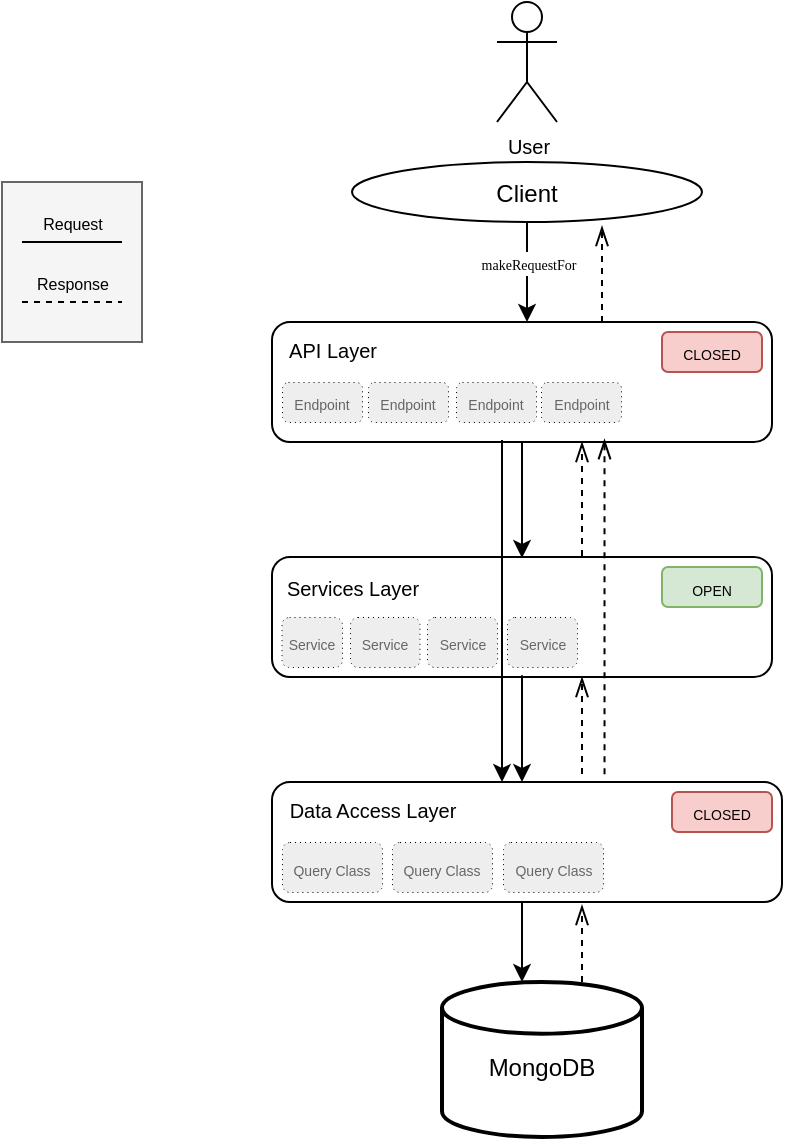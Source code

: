 <mxfile version="14.9.3" type="github">
  <diagram id="kgpKYQtTHZ0yAKxKKP6v" name="Page-1">
    <mxGraphModel dx="2545" dy="364" grid="1" gridSize="10" guides="1" tooltips="1" connect="1" arrows="1" fold="1" page="1" pageScale="1" pageWidth="850" pageHeight="1100" math="0" shadow="0">
      <root>
        <mxCell id="0" />
        <mxCell id="1" parent="0" />
        <mxCell id="KinQekzlaKYnHtgUIyCx-67" value="" style="rounded=0;whiteSpace=wrap;html=1;fontSize=10;fillColor=#f5f5f5;strokeColor=#666666;fontColor=#333333;" vertex="1" parent="1">
          <mxGeometry x="-1670" y="420" width="70" height="80" as="geometry" />
        </mxCell>
        <mxCell id="KinQekzlaKYnHtgUIyCx-10" value="&lt;font style=&quot;font-size: 12px&quot;&gt;MongoDB&lt;/font&gt;" style="strokeWidth=2;html=1;shape=mxgraph.flowchart.database;whiteSpace=wrap;fontSize=20;" vertex="1" parent="1">
          <mxGeometry x="-1450" y="820" width="100" height="77.5" as="geometry" />
        </mxCell>
        <mxCell id="KinQekzlaKYnHtgUIyCx-29" value="Client" style="ellipse" vertex="1" parent="1">
          <mxGeometry x="-1495" y="410" width="175" height="30" as="geometry" />
        </mxCell>
        <mxCell id="KinQekzlaKYnHtgUIyCx-30" value="" style="rounded=1;" vertex="1" parent="1">
          <mxGeometry x="-1535" y="490" width="250" height="60" as="geometry" />
        </mxCell>
        <mxCell id="KinQekzlaKYnHtgUIyCx-31" value="" style="curved=1;noEdgeStyle=1;orthogonal=1;" edge="1" source="KinQekzlaKYnHtgUIyCx-29" target="KinQekzlaKYnHtgUIyCx-30" parent="1">
          <mxGeometry relative="1" as="geometry">
            <Array as="points" />
          </mxGeometry>
        </mxCell>
        <mxCell id="KinQekzlaKYnHtgUIyCx-92" value="&lt;font face=&quot;Verdana&quot; style=&quot;font-size: 7px&quot; color=&quot;#000000&quot;&gt;makeRequestFor&lt;/font&gt;" style="edgeLabel;html=1;align=center;verticalAlign=middle;resizable=0;points=[];fontSize=10;fontColor=#666666;" vertex="1" connectable="0" parent="KinQekzlaKYnHtgUIyCx-31">
          <mxGeometry x="-0.137" y="-1" relative="1" as="geometry">
            <mxPoint x="1" y="-2" as="offset" />
          </mxGeometry>
        </mxCell>
        <mxCell id="KinQekzlaKYnHtgUIyCx-32" value="" style="rounded=1;" vertex="1" parent="1">
          <mxGeometry x="-1535" y="607.5" width="250" height="60" as="geometry" />
        </mxCell>
        <mxCell id="KinQekzlaKYnHtgUIyCx-33" value="" style="curved=1;noEdgeStyle=1;orthogonal=1;" edge="1" target="KinQekzlaKYnHtgUIyCx-32" parent="1">
          <mxGeometry relative="1" as="geometry">
            <mxPoint x="-1410" y="550" as="sourcePoint" />
            <Array as="points">
              <mxPoint x="-1410" y="570" />
              <mxPoint x="-1410" y="608" />
            </Array>
          </mxGeometry>
        </mxCell>
        <mxCell id="KinQekzlaKYnHtgUIyCx-34" value="" style="rounded=1;" vertex="1" parent="1">
          <mxGeometry x="-1535" y="720" width="255" height="60" as="geometry" />
        </mxCell>
        <mxCell id="KinQekzlaKYnHtgUIyCx-35" value="" style="curved=1;noEdgeStyle=1;orthogonal=1;" edge="1" source="KinQekzlaKYnHtgUIyCx-32" target="KinQekzlaKYnHtgUIyCx-34" parent="1">
          <mxGeometry relative="1" as="geometry">
            <Array as="points">
              <mxPoint x="-1410" y="662" />
              <mxPoint x="-1410" y="720" />
            </Array>
          </mxGeometry>
        </mxCell>
        <mxCell id="KinQekzlaKYnHtgUIyCx-37" value="" style="curved=1;noEdgeStyle=1;orthogonal=1;" edge="1" source="KinQekzlaKYnHtgUIyCx-34" parent="1">
          <mxGeometry relative="1" as="geometry">
            <mxPoint x="-1410" y="820" as="targetPoint" />
            <Array as="points">
              <mxPoint x="-1410" y="792" />
            </Array>
          </mxGeometry>
        </mxCell>
        <mxCell id="KinQekzlaKYnHtgUIyCx-40" value="&lt;font style=&quot;font-size: 10px;&quot;&gt;API Layer&lt;/font&gt;" style="text;html=1;resizable=0;autosize=1;align=center;verticalAlign=middle;points=[];fillColor=none;strokeColor=none;rounded=0;fontSize=10;" vertex="1" parent="1">
          <mxGeometry x="-1535" y="494" width="60" height="20" as="geometry" />
        </mxCell>
        <mxCell id="KinQekzlaKYnHtgUIyCx-41" value="&lt;font style=&quot;font-size: 10px ; line-height: 100%&quot;&gt;Services Layer&lt;/font&gt;" style="text;html=1;resizable=0;autosize=1;align=center;verticalAlign=middle;points=[];fillColor=none;strokeColor=none;rounded=0;fontSize=20;" vertex="1" parent="1">
          <mxGeometry x="-1535" y="603.5" width="80" height="30" as="geometry" />
        </mxCell>
        <mxCell id="KinQekzlaKYnHtgUIyCx-42" value="&lt;font style=&quot;font-size: 10px ; line-height: 100%&quot;&gt;Data Access Layer&lt;/font&gt;" style="text;html=1;resizable=0;autosize=1;align=center;verticalAlign=middle;points=[];fillColor=none;strokeColor=none;rounded=0;fontSize=20;" vertex="1" parent="1">
          <mxGeometry x="-1535" y="715" width="100" height="30" as="geometry" />
        </mxCell>
        <mxCell id="KinQekzlaKYnHtgUIyCx-39" value="" style="curved=1;noEdgeStyle=1;orthogonal=1;" edge="1" parent="1" target="KinQekzlaKYnHtgUIyCx-34">
          <mxGeometry relative="1" as="geometry">
            <mxPoint x="-1420" y="549" as="sourcePoint" />
            <mxPoint x="-1420" y="718" as="targetPoint" />
            <Array as="points" />
          </mxGeometry>
        </mxCell>
        <mxCell id="KinQekzlaKYnHtgUIyCx-45" value="" style="endArrow=openThin;html=1;fontSize=10;startSize=11;endSize=8;strokeColor=#000000;strokeWidth=1;fixDash=1;snapToPoint=0;noJump=1;rounded=0;dashed=1;endFill=0;" edge="1" parent="1">
          <mxGeometry width="50" height="50" relative="1" as="geometry">
            <mxPoint x="-1380" y="716" as="sourcePoint" />
            <mxPoint x="-1380" y="667.5" as="targetPoint" />
          </mxGeometry>
        </mxCell>
        <mxCell id="KinQekzlaKYnHtgUIyCx-46" value="" style="endArrow=openThin;html=1;fontSize=10;startSize=11;endSize=8;strokeColor=#000000;strokeWidth=1;fixDash=1;snapToPoint=0;noJump=1;rounded=0;dashed=1;endFill=0;entryX=0.665;entryY=0.976;entryDx=0;entryDy=0;entryPerimeter=0;exitX=0.652;exitY=-0.064;exitDx=0;exitDy=0;exitPerimeter=0;" edge="1" parent="1" source="KinQekzlaKYnHtgUIyCx-34" target="KinQekzlaKYnHtgUIyCx-30">
          <mxGeometry width="50" height="50" relative="1" as="geometry">
            <mxPoint x="-1330" y="720" as="sourcePoint" />
            <mxPoint x="-1330" y="672" as="targetPoint" />
            <Array as="points" />
          </mxGeometry>
        </mxCell>
        <mxCell id="KinQekzlaKYnHtgUIyCx-48" value="" style="endArrow=openThin;html=1;fontSize=10;startSize=11;endSize=8;strokeColor=#000000;strokeWidth=1;fixDash=1;snapToPoint=0;noJump=1;rounded=0;dashed=1;endFill=0;" edge="1" parent="1">
          <mxGeometry width="50" height="50" relative="1" as="geometry">
            <mxPoint x="-1370" y="490" as="sourcePoint" />
            <mxPoint x="-1370" y="442" as="targetPoint" />
          </mxGeometry>
        </mxCell>
        <mxCell id="KinQekzlaKYnHtgUIyCx-50" value="" style="endArrow=openThin;html=1;fontSize=10;startSize=11;endSize=8;strokeColor=#000000;strokeWidth=1;fixDash=1;snapToPoint=0;noJump=1;rounded=0;dashed=1;endFill=0;" edge="1" parent="1">
          <mxGeometry width="50" height="50" relative="1" as="geometry">
            <mxPoint x="-1380" y="607" as="sourcePoint" />
            <mxPoint x="-1380" y="550" as="targetPoint" />
          </mxGeometry>
        </mxCell>
        <mxCell id="KinQekzlaKYnHtgUIyCx-52" value="" style="endArrow=openThin;html=1;fontSize=10;startSize=11;endSize=8;strokeColor=#000000;strokeWidth=1;fixDash=1;snapToPoint=0;noJump=1;rounded=0;dashed=1;endFill=0;" edge="1" parent="1">
          <mxGeometry width="50" height="50" relative="1" as="geometry">
            <mxPoint x="-1380" y="820" as="sourcePoint" />
            <mxPoint x="-1380" y="781.5" as="targetPoint" />
          </mxGeometry>
        </mxCell>
        <mxCell id="KinQekzlaKYnHtgUIyCx-63" value="" style="endArrow=none;html=1;dashed=1;fontSize=10;startSize=11;endSize=8;strokeColor=#000000;strokeWidth=1;" edge="1" parent="1">
          <mxGeometry width="50" height="50" relative="1" as="geometry">
            <mxPoint x="-1660" y="480" as="sourcePoint" />
            <mxPoint x="-1610" y="480" as="targetPoint" />
          </mxGeometry>
        </mxCell>
        <mxCell id="KinQekzlaKYnHtgUIyCx-64" value="" style="endArrow=none;html=1;fontSize=10;startSize=11;endSize=8;strokeColor=#000000;strokeWidth=1;" edge="1" parent="1">
          <mxGeometry width="50" height="50" relative="1" as="geometry">
            <mxPoint x="-1660" y="450" as="sourcePoint" />
            <mxPoint x="-1610" y="450" as="targetPoint" />
          </mxGeometry>
        </mxCell>
        <mxCell id="KinQekzlaKYnHtgUIyCx-65" value="&lt;font style=&quot;font-size: 8px&quot;&gt;Request&lt;/font&gt;" style="text;html=1;resizable=0;autosize=1;align=center;verticalAlign=middle;points=[];fillColor=none;strokeColor=none;rounded=0;fontSize=10;" vertex="1" parent="1">
          <mxGeometry x="-1660" y="430" width="50" height="20" as="geometry" />
        </mxCell>
        <mxCell id="KinQekzlaKYnHtgUIyCx-66" value="&lt;font style=&quot;font-size: 8px&quot;&gt;Response&lt;/font&gt;" style="text;html=1;resizable=0;autosize=1;align=center;verticalAlign=middle;points=[];fillColor=none;strokeColor=none;rounded=0;fontSize=10;" vertex="1" parent="1">
          <mxGeometry x="-1660" y="460" width="50" height="20" as="geometry" />
        </mxCell>
        <mxCell id="KinQekzlaKYnHtgUIyCx-68" value="&lt;font style=&quot;font-size: 7px&quot;&gt;CLOSED&lt;/font&gt;" style="rounded=1;whiteSpace=wrap;html=1;fontSize=10;fillColor=#f8cecc;strokeColor=#b85450;" vertex="1" parent="1">
          <mxGeometry x="-1340" y="495" width="50" height="20" as="geometry" />
        </mxCell>
        <mxCell id="KinQekzlaKYnHtgUIyCx-69" value="&lt;font style=&quot;font-size: 7px&quot;&gt;OPEN&lt;/font&gt;" style="rounded=1;whiteSpace=wrap;html=1;fontSize=10;fillColor=#d5e8d4;strokeColor=#82b366;" vertex="1" parent="1">
          <mxGeometry x="-1340" y="612.5" width="50" height="20" as="geometry" />
        </mxCell>
        <mxCell id="KinQekzlaKYnHtgUIyCx-71" value="&lt;font style=&quot;font-size: 7px&quot;&gt;CLOSED&lt;/font&gt;" style="rounded=1;whiteSpace=wrap;html=1;fontSize=10;fillColor=#f8cecc;strokeColor=#b85450;" vertex="1" parent="1">
          <mxGeometry x="-1335" y="725" width="50" height="20" as="geometry" />
        </mxCell>
        <mxCell id="KinQekzlaKYnHtgUIyCx-72" value="User" style="shape=umlActor;verticalLabelPosition=bottom;verticalAlign=top;html=1;outlineConnect=0;fontSize=10;" vertex="1" parent="1">
          <mxGeometry x="-1422.5" y="330" width="30" height="60" as="geometry" />
        </mxCell>
        <mxCell id="KinQekzlaKYnHtgUIyCx-82" value="&lt;font style=&quot;font-size: 7px&quot;&gt;Service&lt;/font&gt;" style="rounded=1;whiteSpace=wrap;html=1;fontSize=10;fillColor=#eeeeee;dashed=1;fontColor=#666666;dashPattern=1 4;strokeWidth=0.5;" vertex="1" parent="1">
          <mxGeometry x="-1457.5" y="637.5" width="35" height="25" as="geometry" />
        </mxCell>
        <mxCell id="KinQekzlaKYnHtgUIyCx-74" value="&lt;font style=&quot;font-size: 7px&quot;&gt;Query Class&lt;/font&gt;" style="rounded=1;whiteSpace=wrap;html=1;fontSize=10;fillColor=#eeeeee;dashed=1;fontColor=#666666;dashPattern=1 4;strokeWidth=0.5;" vertex="1" parent="1">
          <mxGeometry x="-1530" y="750" width="50" height="25" as="geometry" />
        </mxCell>
        <mxCell id="KinQekzlaKYnHtgUIyCx-78" value="&lt;font style=&quot;font-size: 7px&quot;&gt;Query Class&lt;/font&gt;" style="rounded=1;whiteSpace=wrap;html=1;fontSize=10;fillColor=#eeeeee;dashed=1;fontColor=#666666;dashPattern=1 4;strokeWidth=0.5;" vertex="1" parent="1">
          <mxGeometry x="-1475" y="750" width="50" height="25" as="geometry" />
        </mxCell>
        <mxCell id="KinQekzlaKYnHtgUIyCx-79" value="&lt;font style=&quot;font-size: 7px&quot;&gt;Query Class&lt;/font&gt;" style="rounded=1;whiteSpace=wrap;html=1;fontSize=10;fillColor=#eeeeee;dashed=1;fontColor=#666666;dashPattern=1 4;strokeWidth=0.5;" vertex="1" parent="1">
          <mxGeometry x="-1419.5" y="750" width="50" height="25" as="geometry" />
        </mxCell>
        <mxCell id="KinQekzlaKYnHtgUIyCx-80" value="&lt;font style=&quot;font-size: 7px&quot;&gt;Service&lt;/font&gt;" style="rounded=1;whiteSpace=wrap;html=1;fontSize=10;fillColor=#eeeeee;dashed=1;fontColor=#666666;dashPattern=1 4;strokeWidth=0.5;" vertex="1" parent="1">
          <mxGeometry x="-1530.25" y="637.5" width="30.25" height="25" as="geometry" />
        </mxCell>
        <mxCell id="KinQekzlaKYnHtgUIyCx-81" value="&lt;font style=&quot;font-size: 7px&quot;&gt;Service&lt;/font&gt;" style="rounded=1;whiteSpace=wrap;html=1;fontSize=10;fillColor=#eeeeee;dashed=1;fontColor=#666666;dashPattern=1 4;strokeWidth=0.5;" vertex="1" parent="1">
          <mxGeometry x="-1496" y="637.5" width="34.75" height="25" as="geometry" />
        </mxCell>
        <mxCell id="KinQekzlaKYnHtgUIyCx-84" value="&lt;font style=&quot;font-size: 7px&quot;&gt;Endpoint&lt;/font&gt;" style="rounded=1;whiteSpace=wrap;html=1;fontSize=10;fillColor=#eeeeee;dashed=1;fontColor=#666666;dashPattern=1 4;strokeWidth=0.5;" vertex="1" parent="1">
          <mxGeometry x="-1530" y="520" width="40" height="20" as="geometry" />
        </mxCell>
        <mxCell id="KinQekzlaKYnHtgUIyCx-88" value="&lt;font style=&quot;font-size: 7px&quot;&gt;Endpoint&lt;/font&gt;" style="rounded=1;whiteSpace=wrap;html=1;fontSize=10;fillColor=#eeeeee;dashed=1;fontColor=#666666;dashPattern=1 4;strokeWidth=0.5;" vertex="1" parent="1">
          <mxGeometry x="-1487" y="520" width="40" height="20" as="geometry" />
        </mxCell>
        <mxCell id="KinQekzlaKYnHtgUIyCx-89" value="&lt;font style=&quot;font-size: 7px&quot;&gt;Endpoint&lt;/font&gt;" style="rounded=1;whiteSpace=wrap;html=1;fontSize=10;fillColor=#eeeeee;dashed=1;fontColor=#666666;dashPattern=1 4;strokeWidth=0.5;" vertex="1" parent="1">
          <mxGeometry x="-1443" y="520" width="40" height="20" as="geometry" />
        </mxCell>
        <mxCell id="KinQekzlaKYnHtgUIyCx-90" value="&lt;font style=&quot;font-size: 7px&quot;&gt;Endpoint&lt;/font&gt;" style="rounded=1;whiteSpace=wrap;html=1;fontSize=10;fillColor=#eeeeee;dashed=1;fontColor=#666666;dashPattern=1 4;strokeWidth=0.5;" vertex="1" parent="1">
          <mxGeometry x="-1400.5" y="520" width="40" height="20" as="geometry" />
        </mxCell>
        <mxCell id="KinQekzlaKYnHtgUIyCx-91" value="&lt;font style=&quot;font-size: 7px&quot;&gt;Service&lt;/font&gt;" style="rounded=1;whiteSpace=wrap;html=1;fontSize=10;fillColor=#eeeeee;dashed=1;fontColor=#666666;dashPattern=1 4;strokeWidth=0.5;" vertex="1" parent="1">
          <mxGeometry x="-1417.5" y="637.5" width="35" height="25" as="geometry" />
        </mxCell>
      </root>
    </mxGraphModel>
  </diagram>
</mxfile>
